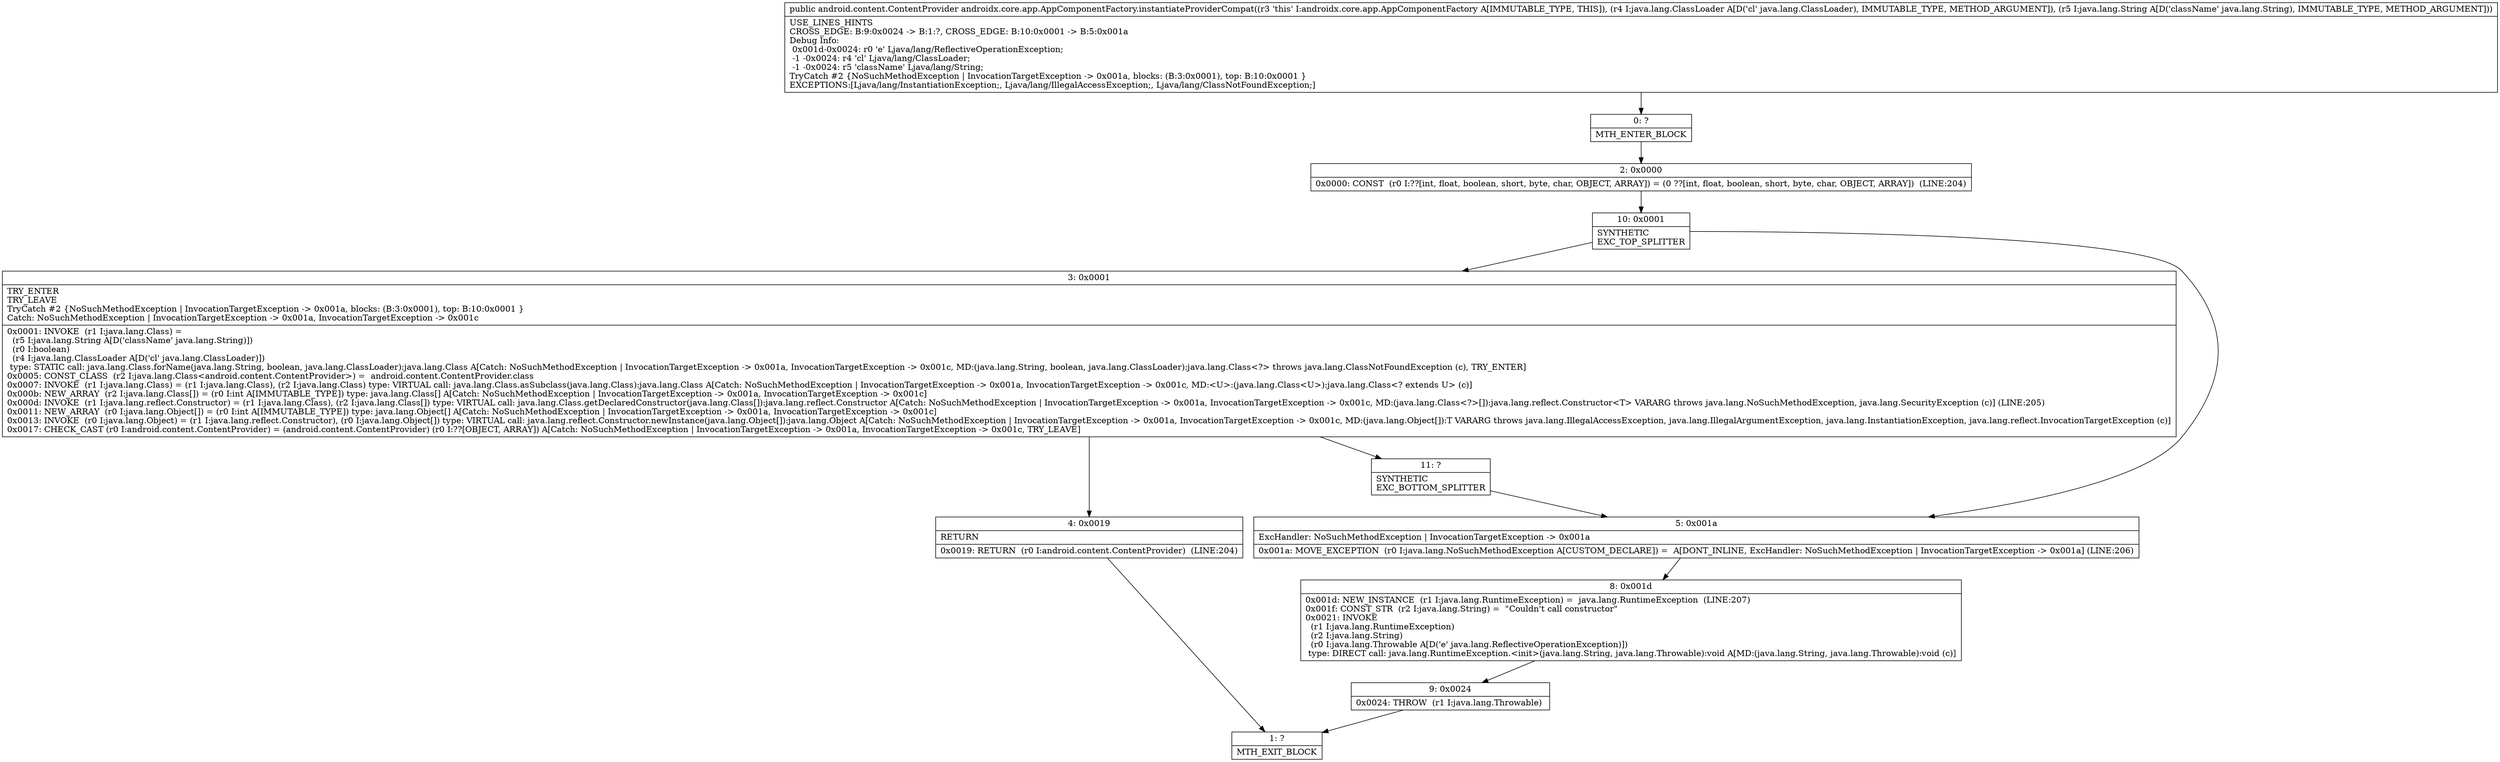 digraph "CFG forandroidx.core.app.AppComponentFactory.instantiateProviderCompat(Ljava\/lang\/ClassLoader;Ljava\/lang\/String;)Landroid\/content\/ContentProvider;" {
Node_0 [shape=record,label="{0\:\ ?|MTH_ENTER_BLOCK\l}"];
Node_2 [shape=record,label="{2\:\ 0x0000|0x0000: CONST  (r0 I:??[int, float, boolean, short, byte, char, OBJECT, ARRAY]) = (0 ??[int, float, boolean, short, byte, char, OBJECT, ARRAY])  (LINE:204)\l}"];
Node_10 [shape=record,label="{10\:\ 0x0001|SYNTHETIC\lEXC_TOP_SPLITTER\l}"];
Node_3 [shape=record,label="{3\:\ 0x0001|TRY_ENTER\lTRY_LEAVE\lTryCatch #2 \{NoSuchMethodException \| InvocationTargetException \-\> 0x001a, blocks: (B:3:0x0001), top: B:10:0x0001 \}\lCatch: NoSuchMethodException \| InvocationTargetException \-\> 0x001a, InvocationTargetException \-\> 0x001c\l|0x0001: INVOKE  (r1 I:java.lang.Class) = \l  (r5 I:java.lang.String A[D('className' java.lang.String)])\l  (r0 I:boolean)\l  (r4 I:java.lang.ClassLoader A[D('cl' java.lang.ClassLoader)])\l type: STATIC call: java.lang.Class.forName(java.lang.String, boolean, java.lang.ClassLoader):java.lang.Class A[Catch: NoSuchMethodException \| InvocationTargetException \-\> 0x001a, InvocationTargetException \-\> 0x001c, MD:(java.lang.String, boolean, java.lang.ClassLoader):java.lang.Class\<?\> throws java.lang.ClassNotFoundException (c), TRY_ENTER]\l0x0005: CONST_CLASS  (r2 I:java.lang.Class\<android.content.ContentProvider\>) =  android.content.ContentProvider.class \l0x0007: INVOKE  (r1 I:java.lang.Class) = (r1 I:java.lang.Class), (r2 I:java.lang.Class) type: VIRTUAL call: java.lang.Class.asSubclass(java.lang.Class):java.lang.Class A[Catch: NoSuchMethodException \| InvocationTargetException \-\> 0x001a, InvocationTargetException \-\> 0x001c, MD:\<U\>:(java.lang.Class\<U\>):java.lang.Class\<? extends U\> (c)]\l0x000b: NEW_ARRAY  (r2 I:java.lang.Class[]) = (r0 I:int A[IMMUTABLE_TYPE]) type: java.lang.Class[] A[Catch: NoSuchMethodException \| InvocationTargetException \-\> 0x001a, InvocationTargetException \-\> 0x001c]\l0x000d: INVOKE  (r1 I:java.lang.reflect.Constructor) = (r1 I:java.lang.Class), (r2 I:java.lang.Class[]) type: VIRTUAL call: java.lang.Class.getDeclaredConstructor(java.lang.Class[]):java.lang.reflect.Constructor A[Catch: NoSuchMethodException \| InvocationTargetException \-\> 0x001a, InvocationTargetException \-\> 0x001c, MD:(java.lang.Class\<?\>[]):java.lang.reflect.Constructor\<T\> VARARG throws java.lang.NoSuchMethodException, java.lang.SecurityException (c)] (LINE:205)\l0x0011: NEW_ARRAY  (r0 I:java.lang.Object[]) = (r0 I:int A[IMMUTABLE_TYPE]) type: java.lang.Object[] A[Catch: NoSuchMethodException \| InvocationTargetException \-\> 0x001a, InvocationTargetException \-\> 0x001c]\l0x0013: INVOKE  (r0 I:java.lang.Object) = (r1 I:java.lang.reflect.Constructor), (r0 I:java.lang.Object[]) type: VIRTUAL call: java.lang.reflect.Constructor.newInstance(java.lang.Object[]):java.lang.Object A[Catch: NoSuchMethodException \| InvocationTargetException \-\> 0x001a, InvocationTargetException \-\> 0x001c, MD:(java.lang.Object[]):T VARARG throws java.lang.IllegalAccessException, java.lang.IllegalArgumentException, java.lang.InstantiationException, java.lang.reflect.InvocationTargetException (c)]\l0x0017: CHECK_CAST (r0 I:android.content.ContentProvider) = (android.content.ContentProvider) (r0 I:??[OBJECT, ARRAY]) A[Catch: NoSuchMethodException \| InvocationTargetException \-\> 0x001a, InvocationTargetException \-\> 0x001c, TRY_LEAVE]\l}"];
Node_4 [shape=record,label="{4\:\ 0x0019|RETURN\l|0x0019: RETURN  (r0 I:android.content.ContentProvider)  (LINE:204)\l}"];
Node_1 [shape=record,label="{1\:\ ?|MTH_EXIT_BLOCK\l}"];
Node_11 [shape=record,label="{11\:\ ?|SYNTHETIC\lEXC_BOTTOM_SPLITTER\l}"];
Node_5 [shape=record,label="{5\:\ 0x001a|ExcHandler: NoSuchMethodException \| InvocationTargetException \-\> 0x001a\l|0x001a: MOVE_EXCEPTION  (r0 I:java.lang.NoSuchMethodException A[CUSTOM_DECLARE]) =  A[DONT_INLINE, ExcHandler: NoSuchMethodException \| InvocationTargetException \-\> 0x001a] (LINE:206)\l}"];
Node_8 [shape=record,label="{8\:\ 0x001d|0x001d: NEW_INSTANCE  (r1 I:java.lang.RuntimeException) =  java.lang.RuntimeException  (LINE:207)\l0x001f: CONST_STR  (r2 I:java.lang.String) =  \"Couldn't call constructor\" \l0x0021: INVOKE  \l  (r1 I:java.lang.RuntimeException)\l  (r2 I:java.lang.String)\l  (r0 I:java.lang.Throwable A[D('e' java.lang.ReflectiveOperationException)])\l type: DIRECT call: java.lang.RuntimeException.\<init\>(java.lang.String, java.lang.Throwable):void A[MD:(java.lang.String, java.lang.Throwable):void (c)]\l}"];
Node_9 [shape=record,label="{9\:\ 0x0024|0x0024: THROW  (r1 I:java.lang.Throwable) \l}"];
MethodNode[shape=record,label="{public android.content.ContentProvider androidx.core.app.AppComponentFactory.instantiateProviderCompat((r3 'this' I:androidx.core.app.AppComponentFactory A[IMMUTABLE_TYPE, THIS]), (r4 I:java.lang.ClassLoader A[D('cl' java.lang.ClassLoader), IMMUTABLE_TYPE, METHOD_ARGUMENT]), (r5 I:java.lang.String A[D('className' java.lang.String), IMMUTABLE_TYPE, METHOD_ARGUMENT]))  | USE_LINES_HINTS\lCROSS_EDGE: B:9:0x0024 \-\> B:1:?, CROSS_EDGE: B:10:0x0001 \-\> B:5:0x001a\lDebug Info:\l  0x001d\-0x0024: r0 'e' Ljava\/lang\/ReflectiveOperationException;\l  \-1 \-0x0024: r4 'cl' Ljava\/lang\/ClassLoader;\l  \-1 \-0x0024: r5 'className' Ljava\/lang\/String;\lTryCatch #2 \{NoSuchMethodException \| InvocationTargetException \-\> 0x001a, blocks: (B:3:0x0001), top: B:10:0x0001 \}\lEXCEPTIONS:[Ljava\/lang\/InstantiationException;, Ljava\/lang\/IllegalAccessException;, Ljava\/lang\/ClassNotFoundException;]\l}"];
MethodNode -> Node_0;Node_0 -> Node_2;
Node_2 -> Node_10;
Node_10 -> Node_3;
Node_10 -> Node_5;
Node_3 -> Node_4;
Node_3 -> Node_11;
Node_4 -> Node_1;
Node_11 -> Node_5;
Node_5 -> Node_8;
Node_8 -> Node_9;
Node_9 -> Node_1;
}

